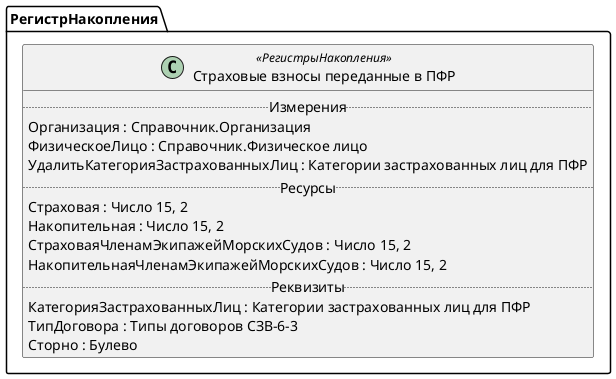 ﻿@startuml СтраховыеВзносыПереданныеВПФР
'!include templates.wsd
'..\include templates.wsd
class РегистрНакопления.СтраховыеВзносыПереданныеВПФР as "Страховые взносы переданные в ПФР" <<РегистрыНакопления>>
{
..Измерения..
Организация : Справочник.Организация
ФизическоеЛицо : Справочник.Физическое лицо
УдалитьКатегорияЗастрахованныхЛиц : Категории застрахованных лиц для ПФР
..Ресурсы..
Страховая : Число 15, 2
Накопительная : Число 15, 2
СтраховаяЧленамЭкипажейМорскихСудов : Число 15, 2
НакопительнаяЧленамЭкипажейМорскихСудов : Число 15, 2
..Реквизиты..
КатегорияЗастрахованныхЛиц : Категории застрахованных лиц для ПФР
ТипДоговора : Типы договоров СЗВ-6-3
Сторно : Булево
}
@enduml
